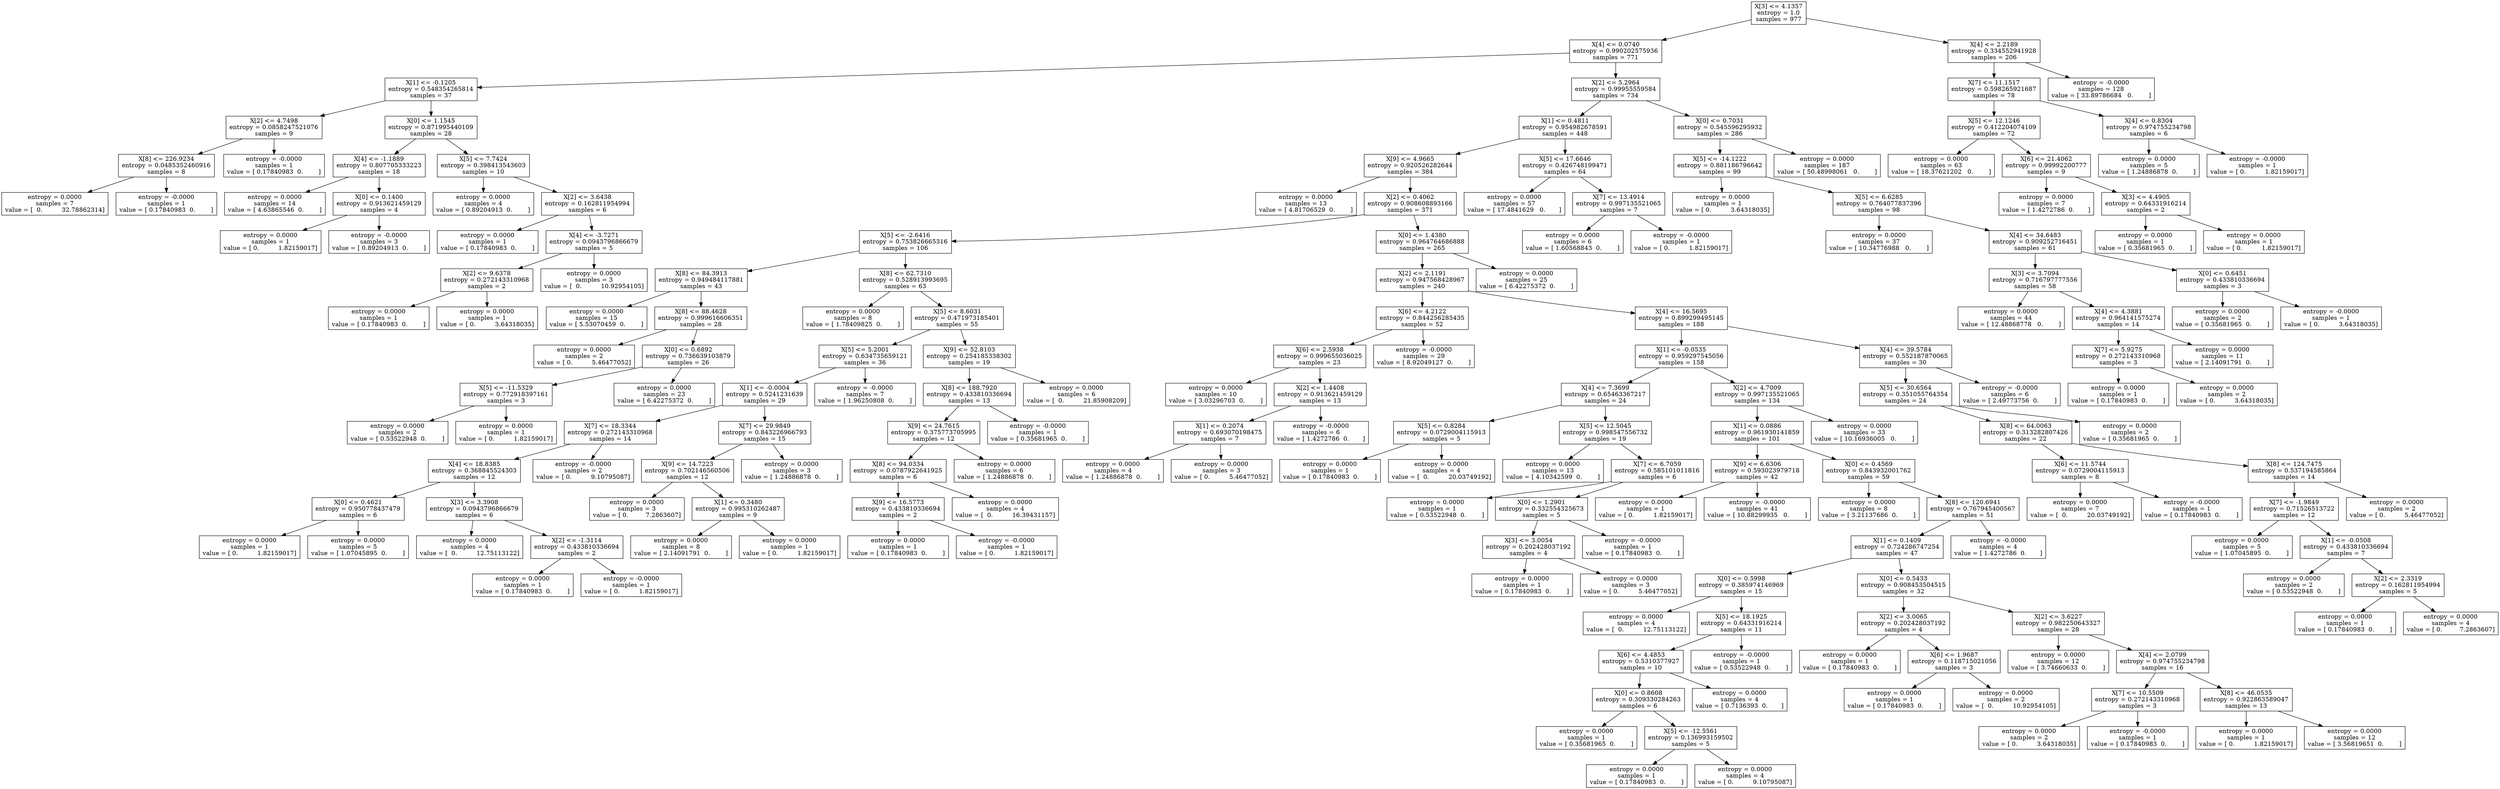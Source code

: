 digraph Tree {
0 [label="X[3] <= 4.1357\nentropy = 1.0\nsamples = 977", shape="box"] ;
1 [label="X[4] <= 0.0740\nentropy = 0.990202575936\nsamples = 771", shape="box"] ;
0 -> 1 ;
2 [label="X[1] <= -0.1205\nentropy = 0.548354265814\nsamples = 37", shape="box"] ;
1 -> 2 ;
3 [label="X[2] <= 4.7498\nentropy = 0.0858247521076\nsamples = 9", shape="box"] ;
2 -> 3 ;
4 [label="X[8] <= 226.9234\nentropy = 0.0485352460916\nsamples = 8", shape="box"] ;
3 -> 4 ;
5 [label="entropy = 0.0000\nsamples = 7\nvalue = [  0.          32.78862314]", shape="box"] ;
4 -> 5 ;
6 [label="entropy = -0.0000\nsamples = 1\nvalue = [ 0.17840983  0.        ]", shape="box"] ;
4 -> 6 ;
7 [label="entropy = -0.0000\nsamples = 1\nvalue = [ 0.17840983  0.        ]", shape="box"] ;
3 -> 7 ;
8 [label="X[0] <= 1.1545\nentropy = 0.871995440109\nsamples = 28", shape="box"] ;
2 -> 8 ;
9 [label="X[4] <= -1.1889\nentropy = 0.807705333223\nsamples = 18", shape="box"] ;
8 -> 9 ;
10 [label="entropy = 0.0000\nsamples = 14\nvalue = [ 4.63865546  0.        ]", shape="box"] ;
9 -> 10 ;
11 [label="X[0] <= 0.1400\nentropy = 0.913621459129\nsamples = 4", shape="box"] ;
9 -> 11 ;
12 [label="entropy = 0.0000\nsamples = 1\nvalue = [ 0.          1.82159017]", shape="box"] ;
11 -> 12 ;
13 [label="entropy = -0.0000\nsamples = 3\nvalue = [ 0.89204913  0.        ]", shape="box"] ;
11 -> 13 ;
14 [label="X[5] <= 7.7424\nentropy = 0.398413543603\nsamples = 10", shape="box"] ;
8 -> 14 ;
15 [label="entropy = 0.0000\nsamples = 4\nvalue = [ 0.89204913  0.        ]", shape="box"] ;
14 -> 15 ;
16 [label="X[2] <= 3.6438\nentropy = 0.162811954994\nsamples = 6", shape="box"] ;
14 -> 16 ;
17 [label="entropy = 0.0000\nsamples = 1\nvalue = [ 0.17840983  0.        ]", shape="box"] ;
16 -> 17 ;
18 [label="X[4] <= -3.7271\nentropy = 0.0943796866679\nsamples = 5", shape="box"] ;
16 -> 18 ;
19 [label="X[2] <= 9.6378\nentropy = 0.272143310968\nsamples = 2", shape="box"] ;
18 -> 19 ;
20 [label="entropy = 0.0000\nsamples = 1\nvalue = [ 0.17840983  0.        ]", shape="box"] ;
19 -> 20 ;
21 [label="entropy = 0.0000\nsamples = 1\nvalue = [ 0.          3.64318035]", shape="box"] ;
19 -> 21 ;
22 [label="entropy = 0.0000\nsamples = 3\nvalue = [  0.          10.92954105]", shape="box"] ;
18 -> 22 ;
23 [label="X[2] <= 5.2964\nentropy = 0.99955559584\nsamples = 734", shape="box"] ;
1 -> 23 ;
24 [label="X[1] <= 0.4811\nentropy = 0.954982678591\nsamples = 448", shape="box"] ;
23 -> 24 ;
25 [label="X[9] <= 4.9665\nentropy = 0.920526282644\nsamples = 384", shape="box"] ;
24 -> 25 ;
26 [label="entropy = 0.0000\nsamples = 13\nvalue = [ 4.81706529  0.        ]", shape="box"] ;
25 -> 26 ;
27 [label="X[2] <= 0.4062\nentropy = 0.908608893166\nsamples = 371", shape="box"] ;
25 -> 27 ;
28 [label="X[5] <= -2.6416\nentropy = 0.753826665316\nsamples = 106", shape="box"] ;
27 -> 28 ;
29 [label="X[8] <= 84.3913\nentropy = 0.949484117881\nsamples = 43", shape="box"] ;
28 -> 29 ;
30 [label="entropy = 0.0000\nsamples = 15\nvalue = [ 5.53070459  0.        ]", shape="box"] ;
29 -> 30 ;
31 [label="X[8] <= 88.4628\nentropy = 0.999616606351\nsamples = 28", shape="box"] ;
29 -> 31 ;
32 [label="entropy = 0.0000\nsamples = 2\nvalue = [ 0.          5.46477052]", shape="box"] ;
31 -> 32 ;
33 [label="X[0] <= 0.6892\nentropy = 0.736639103879\nsamples = 26", shape="box"] ;
31 -> 33 ;
34 [label="X[5] <= -11.5329\nentropy = 0.772918397161\nsamples = 3", shape="box"] ;
33 -> 34 ;
35 [label="entropy = 0.0000\nsamples = 2\nvalue = [ 0.53522948  0.        ]", shape="box"] ;
34 -> 35 ;
36 [label="entropy = 0.0000\nsamples = 1\nvalue = [ 0.          1.82159017]", shape="box"] ;
34 -> 36 ;
37 [label="entropy = 0.0000\nsamples = 23\nvalue = [ 6.42275372  0.        ]", shape="box"] ;
33 -> 37 ;
38 [label="X[8] <= 62.7310\nentropy = 0.528913993695\nsamples = 63", shape="box"] ;
28 -> 38 ;
39 [label="entropy = 0.0000\nsamples = 8\nvalue = [ 1.78409825  0.        ]", shape="box"] ;
38 -> 39 ;
40 [label="X[5] <= 8.6031\nentropy = 0.471973185401\nsamples = 55", shape="box"] ;
38 -> 40 ;
41 [label="X[5] <= 5.2001\nentropy = 0.634735659121\nsamples = 36", shape="box"] ;
40 -> 41 ;
42 [label="X[1] <= -0.0004\nentropy = 0.5241231639\nsamples = 29", shape="box"] ;
41 -> 42 ;
43 [label="X[7] <= 18.3344\nentropy = 0.272143310968\nsamples = 14", shape="box"] ;
42 -> 43 ;
44 [label="X[4] <= 18.8385\nentropy = 0.368845524303\nsamples = 12", shape="box"] ;
43 -> 44 ;
45 [label="X[0] <= 0.4621\nentropy = 0.950778437479\nsamples = 6", shape="box"] ;
44 -> 45 ;
46 [label="entropy = 0.0000\nsamples = 1\nvalue = [ 0.          1.82159017]", shape="box"] ;
45 -> 46 ;
47 [label="entropy = 0.0000\nsamples = 5\nvalue = [ 1.07045895  0.        ]", shape="box"] ;
45 -> 47 ;
48 [label="X[3] <= 3.3908\nentropy = 0.0943796866679\nsamples = 6", shape="box"] ;
44 -> 48 ;
49 [label="entropy = 0.0000\nsamples = 4\nvalue = [  0.          12.75113122]", shape="box"] ;
48 -> 49 ;
50 [label="X[2] <= -1.3114\nentropy = 0.433810336694\nsamples = 2", shape="box"] ;
48 -> 50 ;
51 [label="entropy = 0.0000\nsamples = 1\nvalue = [ 0.17840983  0.        ]", shape="box"] ;
50 -> 51 ;
52 [label="entropy = -0.0000\nsamples = 1\nvalue = [ 0.          1.82159017]", shape="box"] ;
50 -> 52 ;
53 [label="entropy = -0.0000\nsamples = 2\nvalue = [ 0.          9.10795087]", shape="box"] ;
43 -> 53 ;
54 [label="X[7] <= 29.9849\nentropy = 0.843226966793\nsamples = 15", shape="box"] ;
42 -> 54 ;
55 [label="X[9] <= 14.7223\nentropy = 0.702146560506\nsamples = 12", shape="box"] ;
54 -> 55 ;
56 [label="entropy = 0.0000\nsamples = 3\nvalue = [ 0.         7.2863607]", shape="box"] ;
55 -> 56 ;
57 [label="X[1] <= 0.3480\nentropy = 0.995310262487\nsamples = 9", shape="box"] ;
55 -> 57 ;
58 [label="entropy = 0.0000\nsamples = 8\nvalue = [ 2.14091791  0.        ]", shape="box"] ;
57 -> 58 ;
59 [label="entropy = 0.0000\nsamples = 1\nvalue = [ 0.          1.82159017]", shape="box"] ;
57 -> 59 ;
60 [label="entropy = 0.0000\nsamples = 3\nvalue = [ 1.24886878  0.        ]", shape="box"] ;
54 -> 60 ;
61 [label="entropy = -0.0000\nsamples = 7\nvalue = [ 1.96250808  0.        ]", shape="box"] ;
41 -> 61 ;
62 [label="X[9] <= 52.8103\nentropy = 0.254185338302\nsamples = 19", shape="box"] ;
40 -> 62 ;
63 [label="X[8] <= 188.7920\nentropy = 0.433810336694\nsamples = 13", shape="box"] ;
62 -> 63 ;
64 [label="X[9] <= 24.7615\nentropy = 0.375773705995\nsamples = 12", shape="box"] ;
63 -> 64 ;
65 [label="X[8] <= 94.0334\nentropy = 0.0787922641925\nsamples = 6", shape="box"] ;
64 -> 65 ;
66 [label="X[9] <= 16.5773\nentropy = 0.433810336694\nsamples = 2", shape="box"] ;
65 -> 66 ;
67 [label="entropy = 0.0000\nsamples = 1\nvalue = [ 0.17840983  0.        ]", shape="box"] ;
66 -> 67 ;
68 [label="entropy = -0.0000\nsamples = 1\nvalue = [ 0.          1.82159017]", shape="box"] ;
66 -> 68 ;
69 [label="entropy = 0.0000\nsamples = 4\nvalue = [  0.          16.39431157]", shape="box"] ;
65 -> 69 ;
70 [label="entropy = 0.0000\nsamples = 6\nvalue = [ 1.24886878  0.        ]", shape="box"] ;
64 -> 70 ;
71 [label="entropy = -0.0000\nsamples = 1\nvalue = [ 0.35681965  0.        ]", shape="box"] ;
63 -> 71 ;
72 [label="entropy = 0.0000\nsamples = 6\nvalue = [  0.          21.85908209]", shape="box"] ;
62 -> 72 ;
73 [label="X[0] <= 1.4380\nentropy = 0.964764686888\nsamples = 265", shape="box"] ;
27 -> 73 ;
74 [label="X[2] <= 2.1191\nentropy = 0.947568428967\nsamples = 240", shape="box"] ;
73 -> 74 ;
75 [label="X[6] <= 4.2122\nentropy = 0.844256285435\nsamples = 52", shape="box"] ;
74 -> 75 ;
76 [label="X[6] <= 2.5938\nentropy = 0.999655036025\nsamples = 23", shape="box"] ;
75 -> 76 ;
77 [label="entropy = 0.0000\nsamples = 10\nvalue = [ 3.03296703  0.        ]", shape="box"] ;
76 -> 77 ;
78 [label="X[2] <= 1.4408\nentropy = 0.913621459129\nsamples = 13", shape="box"] ;
76 -> 78 ;
79 [label="X[1] <= 0.2074\nentropy = 0.693070198475\nsamples = 7", shape="box"] ;
78 -> 79 ;
80 [label="entropy = 0.0000\nsamples = 4\nvalue = [ 1.24886878  0.        ]", shape="box"] ;
79 -> 80 ;
81 [label="entropy = 0.0000\nsamples = 3\nvalue = [ 0.          5.46477052]", shape="box"] ;
79 -> 81 ;
82 [label="entropy = -0.0000\nsamples = 6\nvalue = [ 1.4272786  0.       ]", shape="box"] ;
78 -> 82 ;
83 [label="entropy = -0.0000\nsamples = 29\nvalue = [ 8.92049127  0.        ]", shape="box"] ;
75 -> 83 ;
84 [label="X[4] <= 16.5695\nentropy = 0.899299495145\nsamples = 188", shape="box"] ;
74 -> 84 ;
85 [label="X[1] <= -0.0535\nentropy = 0.959297545056\nsamples = 158", shape="box"] ;
84 -> 85 ;
86 [label="X[4] <= 7.3699\nentropy = 0.65463367217\nsamples = 24", shape="box"] ;
85 -> 86 ;
87 [label="X[5] <= 0.8284\nentropy = 0.0729004115913\nsamples = 5", shape="box"] ;
86 -> 87 ;
88 [label="entropy = 0.0000\nsamples = 1\nvalue = [ 0.17840983  0.        ]", shape="box"] ;
87 -> 88 ;
89 [label="entropy = 0.0000\nsamples = 4\nvalue = [  0.          20.03749192]", shape="box"] ;
87 -> 89 ;
90 [label="X[5] <= 12.5045\nentropy = 0.998547556732\nsamples = 19", shape="box"] ;
86 -> 90 ;
91 [label="entropy = 0.0000\nsamples = 13\nvalue = [ 4.10342599  0.        ]", shape="box"] ;
90 -> 91 ;
92 [label="X[7] <= 6.7059\nentropy = 0.585101011816\nsamples = 6", shape="box"] ;
90 -> 92 ;
93 [label="entropy = 0.0000\nsamples = 1\nvalue = [ 0.53522948  0.        ]", shape="box"] ;
92 -> 93 ;
94 [label="X[0] <= 1.2901\nentropy = 0.332554325673\nsamples = 5", shape="box"] ;
92 -> 94 ;
95 [label="X[3] <= 3.0054\nentropy = 0.202428037192\nsamples = 4", shape="box"] ;
94 -> 95 ;
96 [label="entropy = 0.0000\nsamples = 1\nvalue = [ 0.17840983  0.        ]", shape="box"] ;
95 -> 96 ;
97 [label="entropy = 0.0000\nsamples = 3\nvalue = [ 0.          5.46477052]", shape="box"] ;
95 -> 97 ;
98 [label="entropy = -0.0000\nsamples = 1\nvalue = [ 0.17840983  0.        ]", shape="box"] ;
94 -> 98 ;
99 [label="X[2] <= 4.7009\nentropy = 0.997135521065\nsamples = 134", shape="box"] ;
85 -> 99 ;
100 [label="X[1] <= 0.0886\nentropy = 0.961930141859\nsamples = 101", shape="box"] ;
99 -> 100 ;
101 [label="X[9] <= 6.6306\nentropy = 0.593023979718\nsamples = 42", shape="box"] ;
100 -> 101 ;
102 [label="entropy = 0.0000\nsamples = 1\nvalue = [ 0.          1.82159017]", shape="box"] ;
101 -> 102 ;
103 [label="entropy = -0.0000\nsamples = 41\nvalue = [ 10.88299935   0.        ]", shape="box"] ;
101 -> 103 ;
104 [label="X[0] <= 0.4569\nentropy = 0.843932001762\nsamples = 59", shape="box"] ;
100 -> 104 ;
105 [label="entropy = 0.0000\nsamples = 8\nvalue = [ 3.21137686  0.        ]", shape="box"] ;
104 -> 105 ;
106 [label="X[8] <= 120.6941\nentropy = 0.767945400567\nsamples = 51", shape="box"] ;
104 -> 106 ;
107 [label="X[1] <= 0.1409\nentropy = 0.724286747254\nsamples = 47", shape="box"] ;
106 -> 107 ;
108 [label="X[0] <= 0.5998\nentropy = 0.385974146969\nsamples = 15", shape="box"] ;
107 -> 108 ;
109 [label="entropy = 0.0000\nsamples = 4\nvalue = [  0.          12.75113122]", shape="box"] ;
108 -> 109 ;
110 [label="X[5] <= 18.1925\nentropy = 0.64331916214\nsamples = 11", shape="box"] ;
108 -> 110 ;
111 [label="X[6] <= 4.4853\nentropy = 0.5310377927\nsamples = 10", shape="box"] ;
110 -> 111 ;
112 [label="X[0] <= 0.8608\nentropy = 0.309330284263\nsamples = 6", shape="box"] ;
111 -> 112 ;
113 [label="entropy = 0.0000\nsamples = 1\nvalue = [ 0.35681965  0.        ]", shape="box"] ;
112 -> 113 ;
114 [label="X[5] <= -12.5561\nentropy = 0.136993159502\nsamples = 5", shape="box"] ;
112 -> 114 ;
115 [label="entropy = 0.0000\nsamples = 1\nvalue = [ 0.17840983  0.        ]", shape="box"] ;
114 -> 115 ;
116 [label="entropy = 0.0000\nsamples = 4\nvalue = [ 0.          9.10795087]", shape="box"] ;
114 -> 116 ;
117 [label="entropy = 0.0000\nsamples = 4\nvalue = [ 0.7136393  0.       ]", shape="box"] ;
111 -> 117 ;
118 [label="entropy = -0.0000\nsamples = 1\nvalue = [ 0.53522948  0.        ]", shape="box"] ;
110 -> 118 ;
119 [label="X[0] <= 0.5433\nentropy = 0.908453504515\nsamples = 32", shape="box"] ;
107 -> 119 ;
120 [label="X[2] <= 3.0065\nentropy = 0.202428037192\nsamples = 4", shape="box"] ;
119 -> 120 ;
121 [label="entropy = 0.0000\nsamples = 1\nvalue = [ 0.17840983  0.        ]", shape="box"] ;
120 -> 121 ;
122 [label="X[6] <= 1.9687\nentropy = 0.118715021056\nsamples = 3", shape="box"] ;
120 -> 122 ;
123 [label="entropy = 0.0000\nsamples = 1\nvalue = [ 0.17840983  0.        ]", shape="box"] ;
122 -> 123 ;
124 [label="entropy = 0.0000\nsamples = 2\nvalue = [  0.          10.92954105]", shape="box"] ;
122 -> 124 ;
125 [label="X[2] <= 3.6227\nentropy = 0.982250643327\nsamples = 28", shape="box"] ;
119 -> 125 ;
126 [label="entropy = 0.0000\nsamples = 12\nvalue = [ 3.74660633  0.        ]", shape="box"] ;
125 -> 126 ;
127 [label="X[4] <= 2.0799\nentropy = 0.974755234798\nsamples = 16", shape="box"] ;
125 -> 127 ;
128 [label="X[7] <= 10.5509\nentropy = 0.272143310968\nsamples = 3", shape="box"] ;
127 -> 128 ;
129 [label="entropy = 0.0000\nsamples = 2\nvalue = [ 0.          3.64318035]", shape="box"] ;
128 -> 129 ;
130 [label="entropy = -0.0000\nsamples = 1\nvalue = [ 0.17840983  0.        ]", shape="box"] ;
128 -> 130 ;
131 [label="X[8] <= 46.0535\nentropy = 0.922863589047\nsamples = 13", shape="box"] ;
127 -> 131 ;
132 [label="entropy = 0.0000\nsamples = 1\nvalue = [ 0.          1.82159017]", shape="box"] ;
131 -> 132 ;
133 [label="entropy = 0.0000\nsamples = 12\nvalue = [ 3.56819651  0.        ]", shape="box"] ;
131 -> 133 ;
134 [label="entropy = -0.0000\nsamples = 4\nvalue = [ 1.4272786  0.       ]", shape="box"] ;
106 -> 134 ;
135 [label="entropy = 0.0000\nsamples = 33\nvalue = [ 10.16936005   0.        ]", shape="box"] ;
99 -> 135 ;
136 [label="X[4] <= 39.5784\nentropy = 0.552187870065\nsamples = 30", shape="box"] ;
84 -> 136 ;
137 [label="X[5] <= 30.6564\nentropy = 0.351055764354\nsamples = 24", shape="box"] ;
136 -> 137 ;
138 [label="X[8] <= 64.0063\nentropy = 0.313282807426\nsamples = 22", shape="box"] ;
137 -> 138 ;
139 [label="X[6] <= 11.5744\nentropy = 0.0729004115913\nsamples = 8", shape="box"] ;
138 -> 139 ;
140 [label="entropy = 0.0000\nsamples = 7\nvalue = [  0.          20.03749192]", shape="box"] ;
139 -> 140 ;
141 [label="entropy = -0.0000\nsamples = 1\nvalue = [ 0.17840983  0.        ]", shape="box"] ;
139 -> 141 ;
142 [label="X[8] <= 124.7475\nentropy = 0.537194585864\nsamples = 14", shape="box"] ;
138 -> 142 ;
143 [label="X[7] <= -1.9849\nentropy = 0.71526513722\nsamples = 12", shape="box"] ;
142 -> 143 ;
144 [label="entropy = 0.0000\nsamples = 5\nvalue = [ 1.07045895  0.        ]", shape="box"] ;
143 -> 144 ;
145 [label="X[1] <= -0.0508\nentropy = 0.433810336694\nsamples = 7", shape="box"] ;
143 -> 145 ;
146 [label="entropy = 0.0000\nsamples = 2\nvalue = [ 0.53522948  0.        ]", shape="box"] ;
145 -> 146 ;
147 [label="X[2] <= 2.3319\nentropy = 0.162811954994\nsamples = 5", shape="box"] ;
145 -> 147 ;
148 [label="entropy = 0.0000\nsamples = 1\nvalue = [ 0.17840983  0.        ]", shape="box"] ;
147 -> 148 ;
149 [label="entropy = 0.0000\nsamples = 4\nvalue = [ 0.         7.2863607]", shape="box"] ;
147 -> 149 ;
150 [label="entropy = 0.0000\nsamples = 2\nvalue = [ 0.          5.46477052]", shape="box"] ;
142 -> 150 ;
151 [label="entropy = 0.0000\nsamples = 2\nvalue = [ 0.35681965  0.        ]", shape="box"] ;
137 -> 151 ;
152 [label="entropy = -0.0000\nsamples = 6\nvalue = [ 2.49773756  0.        ]", shape="box"] ;
136 -> 152 ;
153 [label="entropy = 0.0000\nsamples = 25\nvalue = [ 6.42275372  0.        ]", shape="box"] ;
73 -> 153 ;
154 [label="X[5] <= 17.6646\nentropy = 0.426748199471\nsamples = 64", shape="box"] ;
24 -> 154 ;
155 [label="entropy = 0.0000\nsamples = 57\nvalue = [ 17.4841629   0.       ]", shape="box"] ;
154 -> 155 ;
156 [label="X[7] <= 13.4914\nentropy = 0.997135521065\nsamples = 7", shape="box"] ;
154 -> 156 ;
157 [label="entropy = 0.0000\nsamples = 6\nvalue = [ 1.60568843  0.        ]", shape="box"] ;
156 -> 157 ;
158 [label="entropy = -0.0000\nsamples = 1\nvalue = [ 0.          1.82159017]", shape="box"] ;
156 -> 158 ;
159 [label="X[0] <= 0.7031\nentropy = 0.545596295932\nsamples = 286", shape="box"] ;
23 -> 159 ;
160 [label="X[5] <= -14.1222\nentropy = 0.881186796642\nsamples = 99", shape="box"] ;
159 -> 160 ;
161 [label="entropy = 0.0000\nsamples = 1\nvalue = [ 0.          3.64318035]", shape="box"] ;
160 -> 161 ;
162 [label="X[5] <= 6.6285\nentropy = 0.764077837396\nsamples = 98", shape="box"] ;
160 -> 162 ;
163 [label="entropy = 0.0000\nsamples = 37\nvalue = [ 10.34776988   0.        ]", shape="box"] ;
162 -> 163 ;
164 [label="X[4] <= 34.6483\nentropy = 0.909252716451\nsamples = 61", shape="box"] ;
162 -> 164 ;
165 [label="X[3] <= 3.7094\nentropy = 0.716797777556\nsamples = 58", shape="box"] ;
164 -> 165 ;
166 [label="entropy = 0.0000\nsamples = 44\nvalue = [ 12.48868778   0.        ]", shape="box"] ;
165 -> 166 ;
167 [label="X[4] <= 4.3881\nentropy = 0.964141575274\nsamples = 14", shape="box"] ;
165 -> 167 ;
168 [label="X[7] <= 5.9275\nentropy = 0.272143310968\nsamples = 3", shape="box"] ;
167 -> 168 ;
169 [label="entropy = 0.0000\nsamples = 1\nvalue = [ 0.17840983  0.        ]", shape="box"] ;
168 -> 169 ;
170 [label="entropy = 0.0000\nsamples = 2\nvalue = [ 0.          3.64318035]", shape="box"] ;
168 -> 170 ;
171 [label="entropy = 0.0000\nsamples = 11\nvalue = [ 2.14091791  0.        ]", shape="box"] ;
167 -> 171 ;
172 [label="X[0] <= 0.6451\nentropy = 0.433810336694\nsamples = 3", shape="box"] ;
164 -> 172 ;
173 [label="entropy = 0.0000\nsamples = 2\nvalue = [ 0.35681965  0.        ]", shape="box"] ;
172 -> 173 ;
174 [label="entropy = -0.0000\nsamples = 1\nvalue = [ 0.          3.64318035]", shape="box"] ;
172 -> 174 ;
175 [label="entropy = 0.0000\nsamples = 187\nvalue = [ 50.48998061   0.        ]", shape="box"] ;
159 -> 175 ;
176 [label="X[4] <= 2.2189\nentropy = 0.334552941928\nsamples = 206", shape="box"] ;
0 -> 176 ;
177 [label="X[7] <= 11.1517\nentropy = 0.598265921687\nsamples = 78", shape="box"] ;
176 -> 177 ;
178 [label="X[5] <= 12.1246\nentropy = 0.412204074109\nsamples = 72", shape="box"] ;
177 -> 178 ;
179 [label="entropy = 0.0000\nsamples = 63\nvalue = [ 18.37621202   0.        ]", shape="box"] ;
178 -> 179 ;
180 [label="X[6] <= 21.4062\nentropy = 0.99992200777\nsamples = 9", shape="box"] ;
178 -> 180 ;
181 [label="entropy = 0.0000\nsamples = 7\nvalue = [ 1.4272786  0.       ]", shape="box"] ;
180 -> 181 ;
182 [label="X[3] <= 4.4905\nentropy = 0.64331916214\nsamples = 2", shape="box"] ;
180 -> 182 ;
183 [label="entropy = 0.0000\nsamples = 1\nvalue = [ 0.35681965  0.        ]", shape="box"] ;
182 -> 183 ;
184 [label="entropy = 0.0000\nsamples = 1\nvalue = [ 0.          1.82159017]", shape="box"] ;
182 -> 184 ;
185 [label="X[4] <= 0.8304\nentropy = 0.974755234798\nsamples = 6", shape="box"] ;
177 -> 185 ;
186 [label="entropy = 0.0000\nsamples = 5\nvalue = [ 1.24886878  0.        ]", shape="box"] ;
185 -> 186 ;
187 [label="entropy = -0.0000\nsamples = 1\nvalue = [ 0.          1.82159017]", shape="box"] ;
185 -> 187 ;
188 [label="entropy = -0.0000\nsamples = 128\nvalue = [ 33.89786684   0.        ]", shape="box"] ;
176 -> 188 ;
}